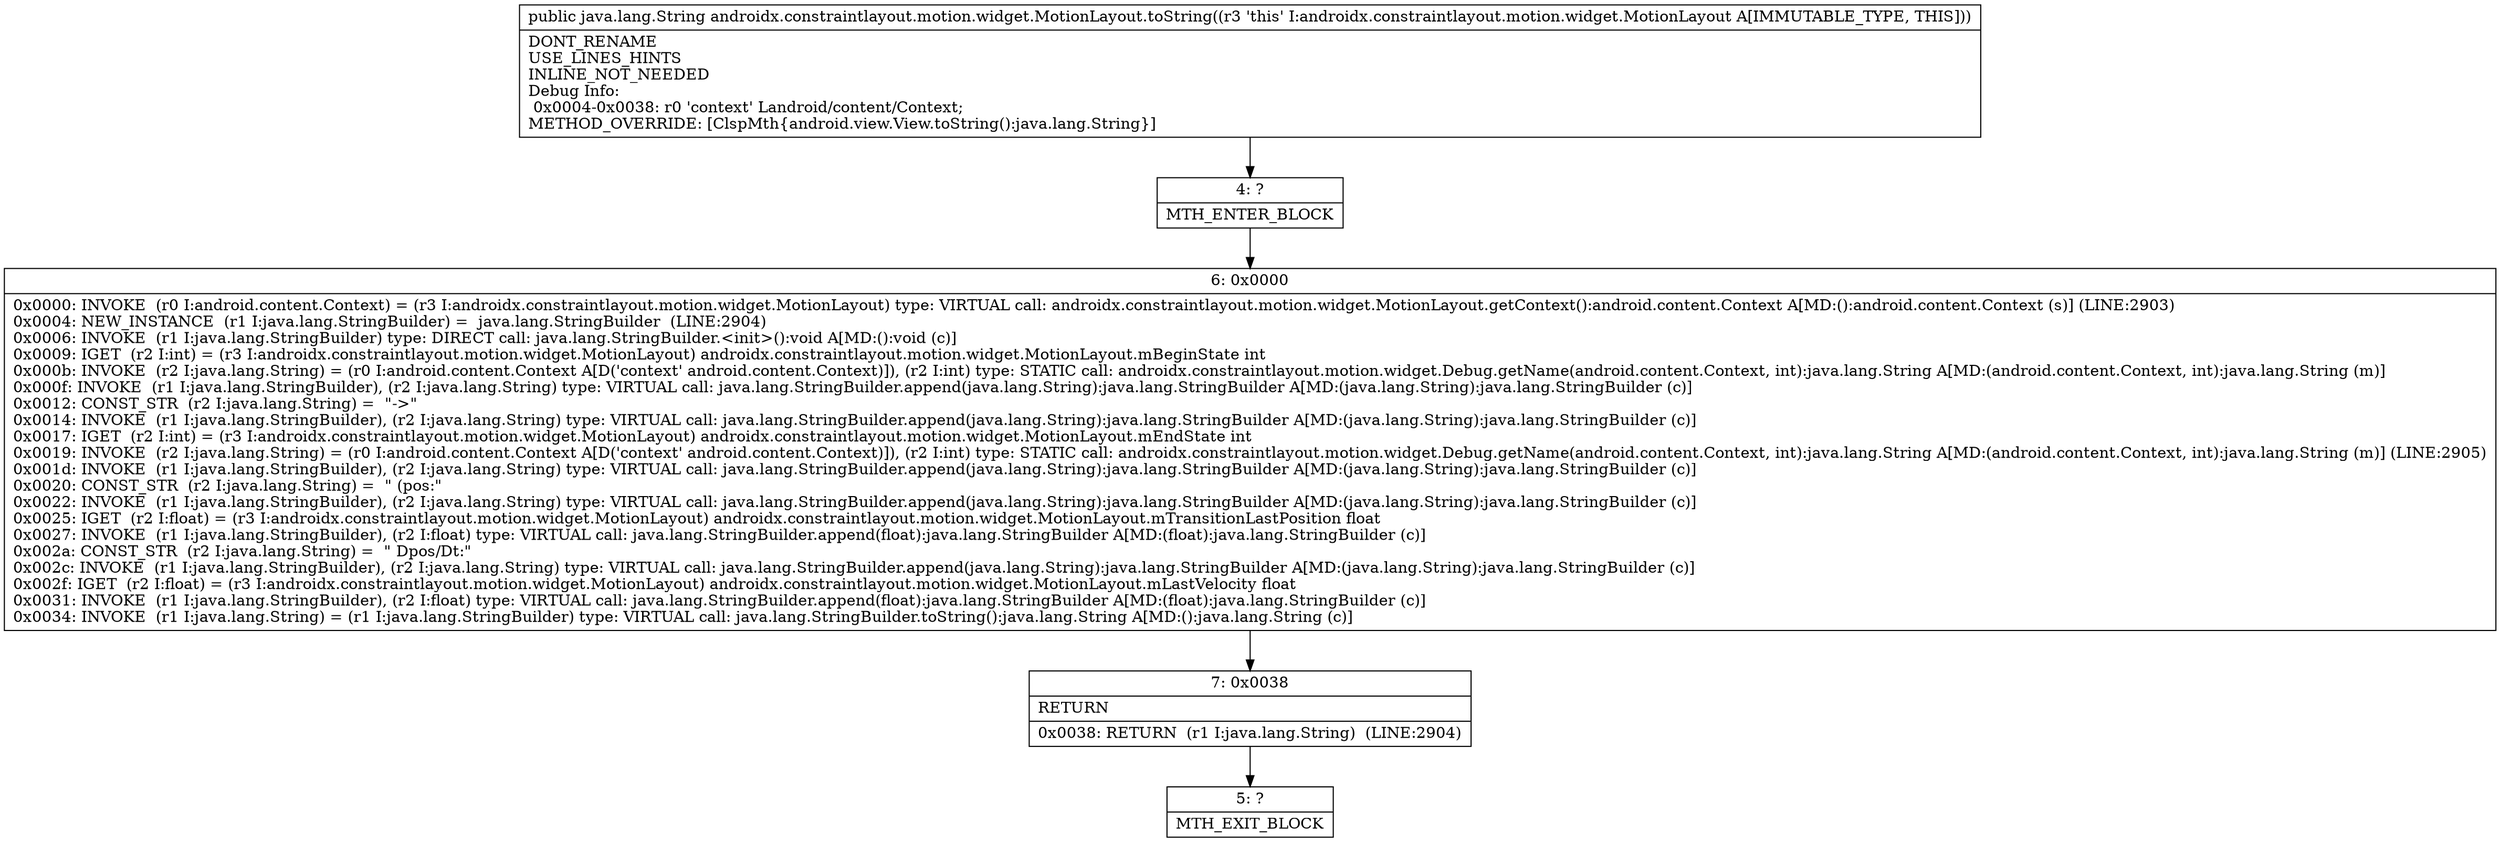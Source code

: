digraph "CFG forandroidx.constraintlayout.motion.widget.MotionLayout.toString()Ljava\/lang\/String;" {
Node_4 [shape=record,label="{4\:\ ?|MTH_ENTER_BLOCK\l}"];
Node_6 [shape=record,label="{6\:\ 0x0000|0x0000: INVOKE  (r0 I:android.content.Context) = (r3 I:androidx.constraintlayout.motion.widget.MotionLayout) type: VIRTUAL call: androidx.constraintlayout.motion.widget.MotionLayout.getContext():android.content.Context A[MD:():android.content.Context (s)] (LINE:2903)\l0x0004: NEW_INSTANCE  (r1 I:java.lang.StringBuilder) =  java.lang.StringBuilder  (LINE:2904)\l0x0006: INVOKE  (r1 I:java.lang.StringBuilder) type: DIRECT call: java.lang.StringBuilder.\<init\>():void A[MD:():void (c)]\l0x0009: IGET  (r2 I:int) = (r3 I:androidx.constraintlayout.motion.widget.MotionLayout) androidx.constraintlayout.motion.widget.MotionLayout.mBeginState int \l0x000b: INVOKE  (r2 I:java.lang.String) = (r0 I:android.content.Context A[D('context' android.content.Context)]), (r2 I:int) type: STATIC call: androidx.constraintlayout.motion.widget.Debug.getName(android.content.Context, int):java.lang.String A[MD:(android.content.Context, int):java.lang.String (m)]\l0x000f: INVOKE  (r1 I:java.lang.StringBuilder), (r2 I:java.lang.String) type: VIRTUAL call: java.lang.StringBuilder.append(java.lang.String):java.lang.StringBuilder A[MD:(java.lang.String):java.lang.StringBuilder (c)]\l0x0012: CONST_STR  (r2 I:java.lang.String) =  \"\-\>\" \l0x0014: INVOKE  (r1 I:java.lang.StringBuilder), (r2 I:java.lang.String) type: VIRTUAL call: java.lang.StringBuilder.append(java.lang.String):java.lang.StringBuilder A[MD:(java.lang.String):java.lang.StringBuilder (c)]\l0x0017: IGET  (r2 I:int) = (r3 I:androidx.constraintlayout.motion.widget.MotionLayout) androidx.constraintlayout.motion.widget.MotionLayout.mEndState int \l0x0019: INVOKE  (r2 I:java.lang.String) = (r0 I:android.content.Context A[D('context' android.content.Context)]), (r2 I:int) type: STATIC call: androidx.constraintlayout.motion.widget.Debug.getName(android.content.Context, int):java.lang.String A[MD:(android.content.Context, int):java.lang.String (m)] (LINE:2905)\l0x001d: INVOKE  (r1 I:java.lang.StringBuilder), (r2 I:java.lang.String) type: VIRTUAL call: java.lang.StringBuilder.append(java.lang.String):java.lang.StringBuilder A[MD:(java.lang.String):java.lang.StringBuilder (c)]\l0x0020: CONST_STR  (r2 I:java.lang.String) =  \" (pos:\" \l0x0022: INVOKE  (r1 I:java.lang.StringBuilder), (r2 I:java.lang.String) type: VIRTUAL call: java.lang.StringBuilder.append(java.lang.String):java.lang.StringBuilder A[MD:(java.lang.String):java.lang.StringBuilder (c)]\l0x0025: IGET  (r2 I:float) = (r3 I:androidx.constraintlayout.motion.widget.MotionLayout) androidx.constraintlayout.motion.widget.MotionLayout.mTransitionLastPosition float \l0x0027: INVOKE  (r1 I:java.lang.StringBuilder), (r2 I:float) type: VIRTUAL call: java.lang.StringBuilder.append(float):java.lang.StringBuilder A[MD:(float):java.lang.StringBuilder (c)]\l0x002a: CONST_STR  (r2 I:java.lang.String) =  \" Dpos\/Dt:\" \l0x002c: INVOKE  (r1 I:java.lang.StringBuilder), (r2 I:java.lang.String) type: VIRTUAL call: java.lang.StringBuilder.append(java.lang.String):java.lang.StringBuilder A[MD:(java.lang.String):java.lang.StringBuilder (c)]\l0x002f: IGET  (r2 I:float) = (r3 I:androidx.constraintlayout.motion.widget.MotionLayout) androidx.constraintlayout.motion.widget.MotionLayout.mLastVelocity float \l0x0031: INVOKE  (r1 I:java.lang.StringBuilder), (r2 I:float) type: VIRTUAL call: java.lang.StringBuilder.append(float):java.lang.StringBuilder A[MD:(float):java.lang.StringBuilder (c)]\l0x0034: INVOKE  (r1 I:java.lang.String) = (r1 I:java.lang.StringBuilder) type: VIRTUAL call: java.lang.StringBuilder.toString():java.lang.String A[MD:():java.lang.String (c)]\l}"];
Node_7 [shape=record,label="{7\:\ 0x0038|RETURN\l|0x0038: RETURN  (r1 I:java.lang.String)  (LINE:2904)\l}"];
Node_5 [shape=record,label="{5\:\ ?|MTH_EXIT_BLOCK\l}"];
MethodNode[shape=record,label="{public java.lang.String androidx.constraintlayout.motion.widget.MotionLayout.toString((r3 'this' I:androidx.constraintlayout.motion.widget.MotionLayout A[IMMUTABLE_TYPE, THIS]))  | DONT_RENAME\lUSE_LINES_HINTS\lINLINE_NOT_NEEDED\lDebug Info:\l  0x0004\-0x0038: r0 'context' Landroid\/content\/Context;\lMETHOD_OVERRIDE: [ClspMth\{android.view.View.toString():java.lang.String\}]\l}"];
MethodNode -> Node_4;Node_4 -> Node_6;
Node_6 -> Node_7;
Node_7 -> Node_5;
}

